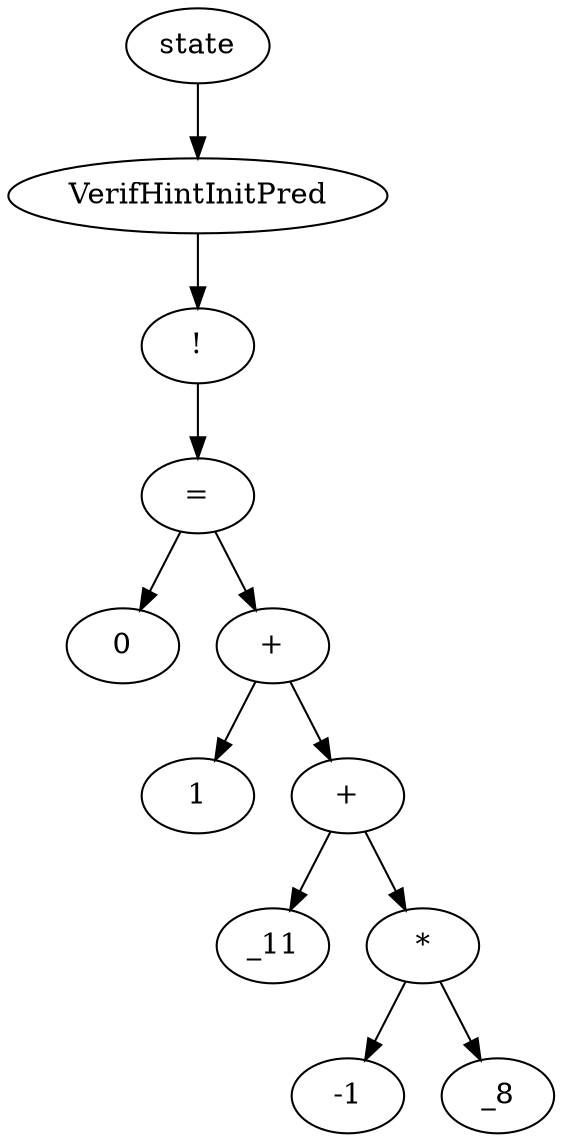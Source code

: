 digraph dag {
0 [label="state"];
1 [label="VerifHintInitPred"];
2 [label="!"];
3 [label="="];
4 [label="0"];
5 [label="+"];
6 [label="1"];
7 [label="+"];
8 [label="_11"];
9 [label="*"];
10 [label="-1"];
11 [label="_8"];
"0" -> "1"[label=""]
"1" -> "2"[label=""]
"2" -> "3"[label=""]
"3" -> "5"[label=""]
"3" -> "4"[label=""]
"5" -> "7"[label=""]
"5" -> "6"[label=""]
"7" -> "9"[label=""]
"7" -> "8"[label=""]
"9" -> "11"[label=""]
"9" -> "10"[label=""]
}
